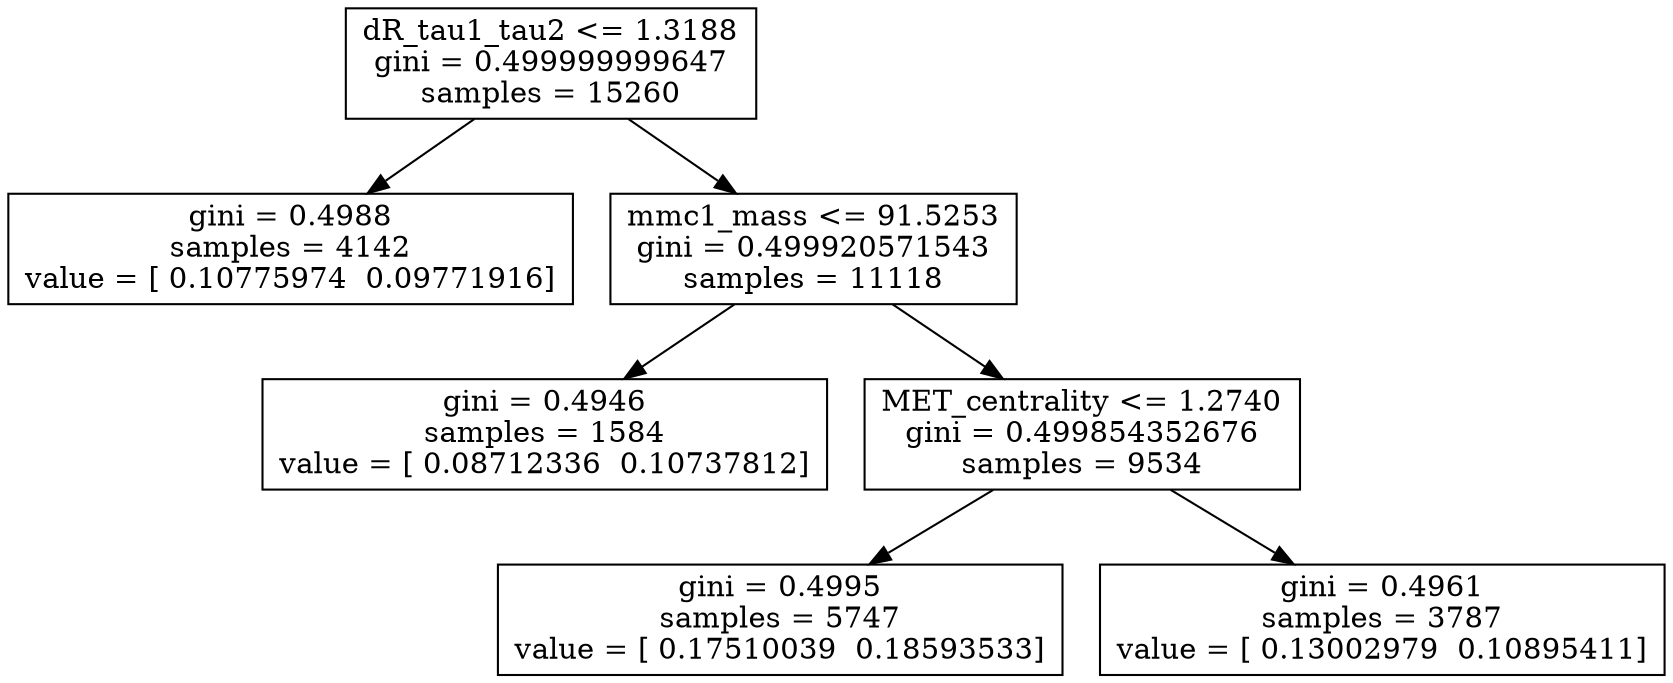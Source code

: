 digraph Tree {
0 [label="dR_tau1_tau2 <= 1.3188\ngini = 0.499999999647\nsamples = 15260", shape="box"] ;
1 [label="gini = 0.4988\nsamples = 4142\nvalue = [ 0.10775974  0.09771916]", shape="box"] ;
0 -> 1 ;
2 [label="mmc1_mass <= 91.5253\ngini = 0.499920571543\nsamples = 11118", shape="box"] ;
0 -> 2 ;
3 [label="gini = 0.4946\nsamples = 1584\nvalue = [ 0.08712336  0.10737812]", shape="box"] ;
2 -> 3 ;
4 [label="MET_centrality <= 1.2740\ngini = 0.499854352676\nsamples = 9534", shape="box"] ;
2 -> 4 ;
5 [label="gini = 0.4995\nsamples = 5747\nvalue = [ 0.17510039  0.18593533]", shape="box"] ;
4 -> 5 ;
6 [label="gini = 0.4961\nsamples = 3787\nvalue = [ 0.13002979  0.10895411]", shape="box"] ;
4 -> 6 ;
}